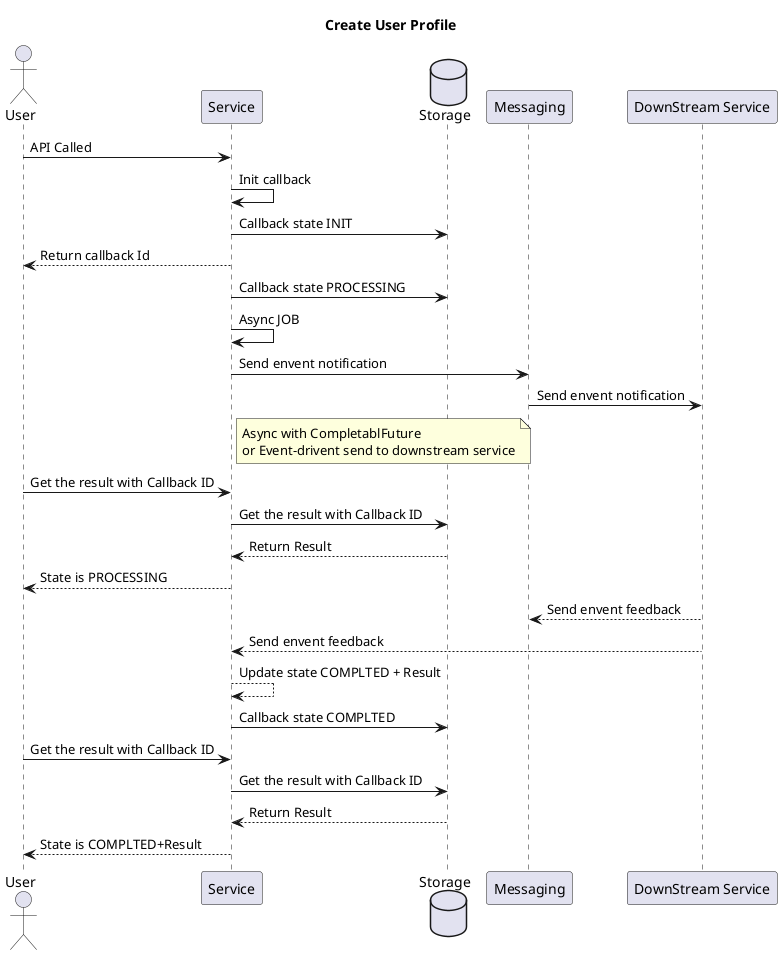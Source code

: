 @startuml
    title : Create User Profile 
    actor "User" as user
    participant "Service" as service
    database "Storage" as storage
     participant "Messaging" as messaging
    participant "DownStream Service" as downstream
    
    user -> service: API Called
    service -> service: Init callback
    service -> storage: Callback state INIT
    user <-- service: Return callback Id
    service -> storage: Callback state PROCESSING
    service -> service: Async JOB
    service -> messaging: Send envent notification
    messaging -> downstream: Send envent notification

    note right of service 
    Async with CompletablFuture 
    or Event-drivent send to downstream service
    end note

    user -> service: Get the result with Callback ID
    service -> storage: Get the result with Callback ID
    service <-- storage: Return Result
    user <-- service: State is PROCESSING
    messaging <-- downstream: Send envent feedback
    service <-- downstream: Send envent feedback
    service--> service: Update state COMPLTED + Result
    service -> storage: Callback state COMPLTED

    user -> service: Get the result with Callback ID
    service -> storage: Get the result with Callback ID
    service <-- storage: Return Result
    user <-- service: State is COMPLTED+Result
@enduml
